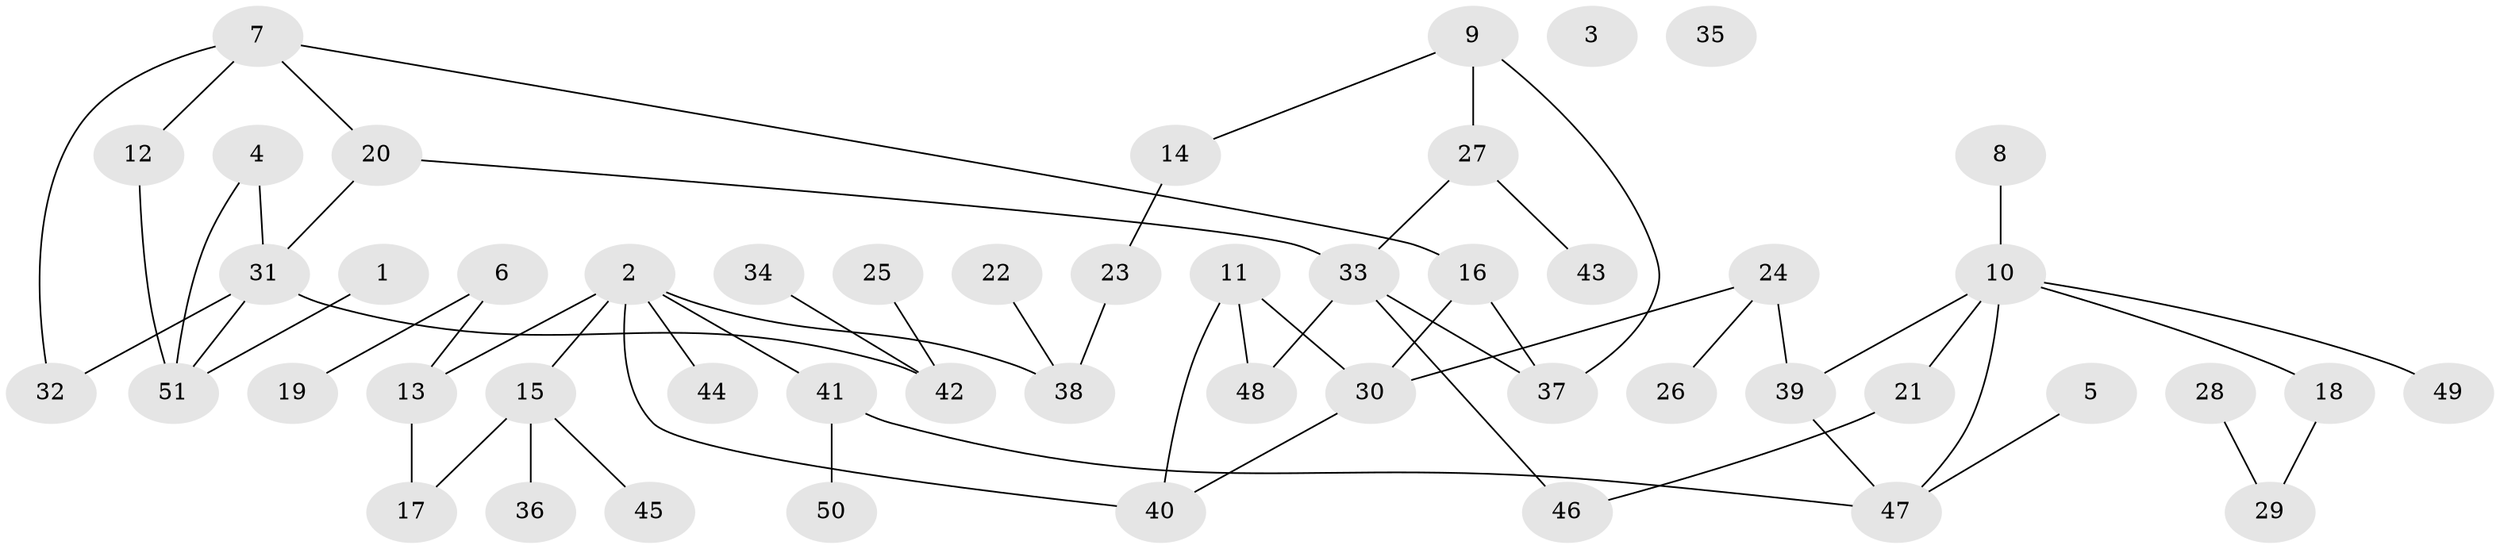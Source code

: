 // Generated by graph-tools (version 1.1) at 2025/33/03/09/25 02:33:36]
// undirected, 51 vertices, 60 edges
graph export_dot {
graph [start="1"]
  node [color=gray90,style=filled];
  1;
  2;
  3;
  4;
  5;
  6;
  7;
  8;
  9;
  10;
  11;
  12;
  13;
  14;
  15;
  16;
  17;
  18;
  19;
  20;
  21;
  22;
  23;
  24;
  25;
  26;
  27;
  28;
  29;
  30;
  31;
  32;
  33;
  34;
  35;
  36;
  37;
  38;
  39;
  40;
  41;
  42;
  43;
  44;
  45;
  46;
  47;
  48;
  49;
  50;
  51;
  1 -- 51;
  2 -- 13;
  2 -- 15;
  2 -- 38;
  2 -- 40;
  2 -- 41;
  2 -- 44;
  4 -- 31;
  4 -- 51;
  5 -- 47;
  6 -- 13;
  6 -- 19;
  7 -- 12;
  7 -- 16;
  7 -- 20;
  7 -- 32;
  8 -- 10;
  9 -- 14;
  9 -- 27;
  9 -- 37;
  10 -- 18;
  10 -- 21;
  10 -- 39;
  10 -- 47;
  10 -- 49;
  11 -- 30;
  11 -- 40;
  11 -- 48;
  12 -- 51;
  13 -- 17;
  14 -- 23;
  15 -- 17;
  15 -- 36;
  15 -- 45;
  16 -- 30;
  16 -- 37;
  18 -- 29;
  20 -- 31;
  20 -- 33;
  21 -- 46;
  22 -- 38;
  23 -- 38;
  24 -- 26;
  24 -- 30;
  24 -- 39;
  25 -- 42;
  27 -- 33;
  27 -- 43;
  28 -- 29;
  30 -- 40;
  31 -- 32;
  31 -- 42;
  31 -- 51;
  33 -- 37;
  33 -- 46;
  33 -- 48;
  34 -- 42;
  39 -- 47;
  41 -- 47;
  41 -- 50;
}
